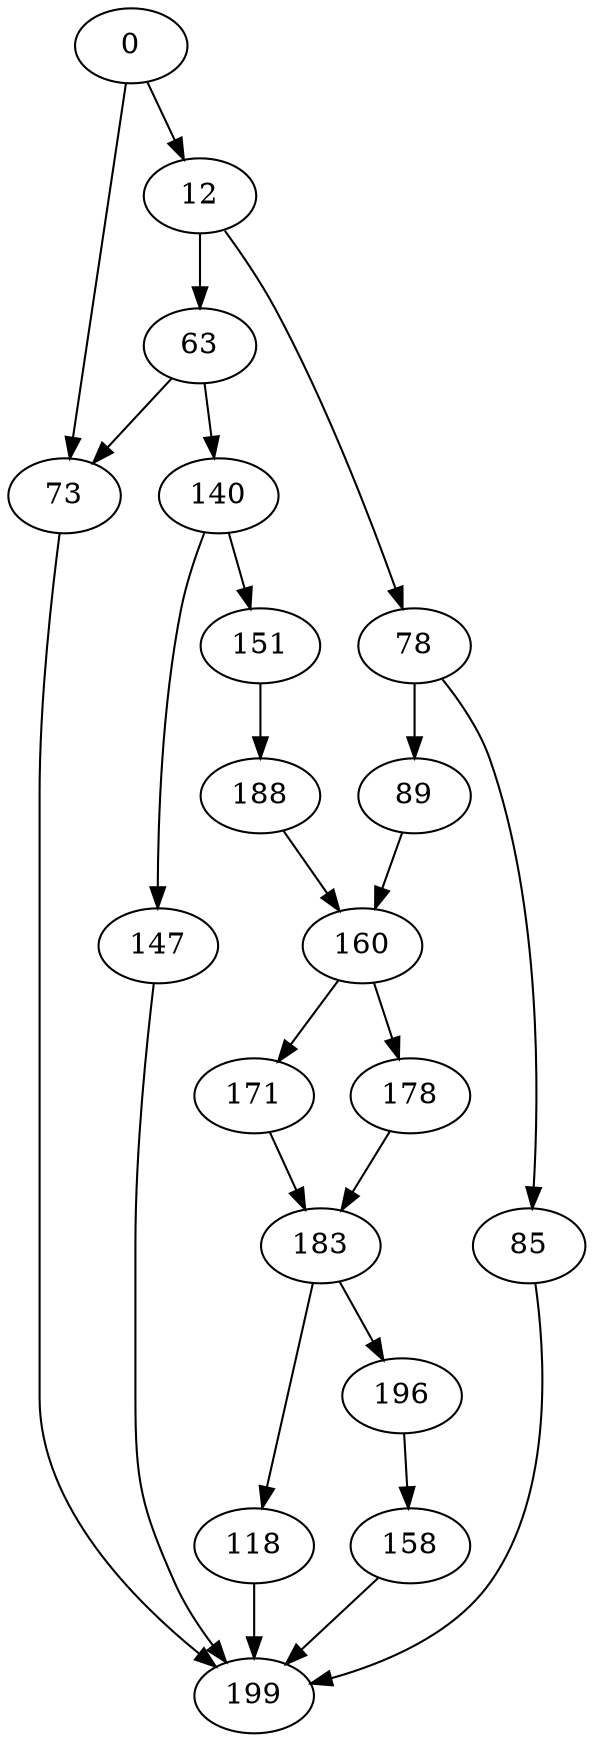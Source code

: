 digraph {
	0 [label=0]
	12 [label=12]
	63 [label=63]
	73 [label=73]
	78 [label=78]
	85 [label=85]
	89 [label=89]
	118 [label=118]
	140 [label=140]
	147 [label=147]
	151 [label=151]
	158 [label=158]
	160 [label=160]
	171 [label=171]
	178 [label=178]
	183 [label=183]
	188 [label=188]
	196 [label=196]
	199 [label=199]
	0 -> 73
	0 -> 12
	12 -> 78
	12 -> 63
	63 -> 73
	63 -> 140
	73 -> 199
	78 -> 89
	78 -> 85
	85 -> 199
	89 -> 160
	118 -> 199
	140 -> 147
	140 -> 151
	147 -> 199
	151 -> 188
	158 -> 199
	160 -> 178
	160 -> 171
	171 -> 183
	178 -> 183
	183 -> 196
	183 -> 118
	188 -> 160
	196 -> 158
}
